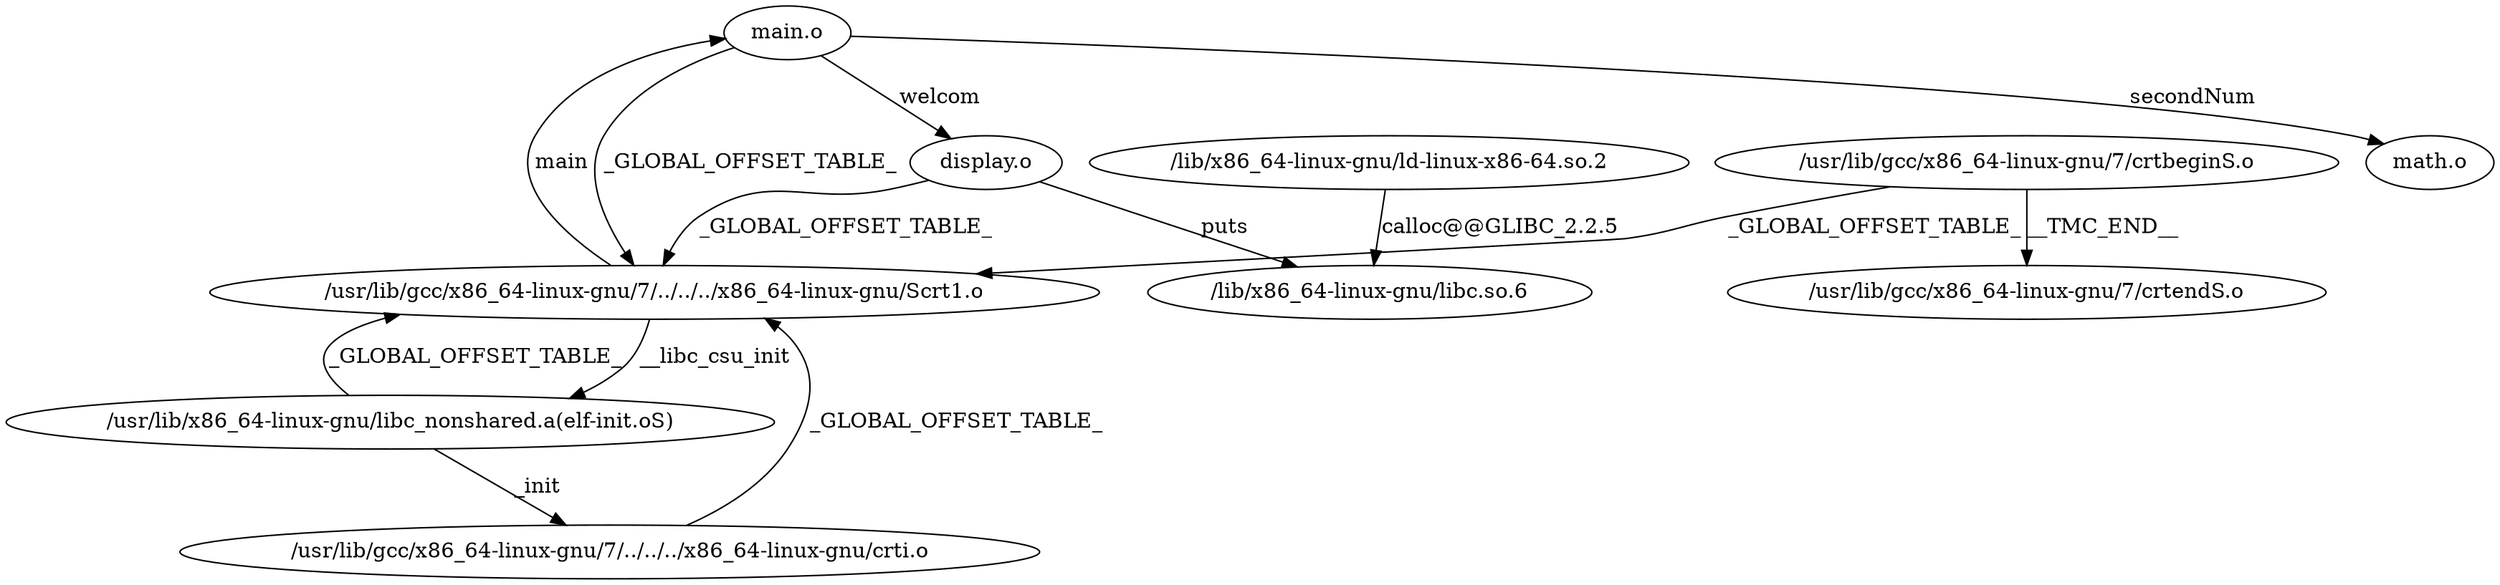 digraph "" {
	"main.o" -> "display.o" [key=0,
	label=welcom];
"main.o" -> "math.o" [key=0,
label=secondNum];
"main.o" -> "/usr/lib/gcc/x86_64-linux-gnu/7/../../../x86_64-linux-gnu/Scrt1.o" [key=0,
label=_GLOBAL_OFFSET_TABLE_];
"/usr/lib/x86_64-linux-gnu/libc_nonshared.a(elf-init.oS)" -> "/usr/lib/gcc/x86_64-linux-gnu/7/../../../x86_64-linux-gnu/Scrt1.o" [key=0,
label=_GLOBAL_OFFSET_TABLE_];
"/usr/lib/x86_64-linux-gnu/libc_nonshared.a(elf-init.oS)" -> "/usr/lib/gcc/x86_64-linux-gnu/7/../../../x86_64-linux-gnu/crti.o" [key=0,
label=_init];
"display.o" -> "/usr/lib/gcc/x86_64-linux-gnu/7/../../../x86_64-linux-gnu/Scrt1.o" [key=0,
label=_GLOBAL_OFFSET_TABLE_];
"display.o" -> "/lib/x86_64-linux-gnu/libc.so.6" [key=0,
label=puts];
"/usr/lib/gcc/x86_64-linux-gnu/7/../../../x86_64-linux-gnu/Scrt1.o" -> "main.o" [key=0,
label=main];
"/usr/lib/gcc/x86_64-linux-gnu/7/../../../x86_64-linux-gnu/Scrt1.o" -> "/usr/lib/x86_64-linux-gnu/libc_nonshared.a(elf-init.oS)" [key=0,
label=__libc_csu_init];
"/usr/lib/gcc/x86_64-linux-gnu/7/crtbeginS.o" -> "/usr/lib/gcc/x86_64-linux-gnu/7/../../../x86_64-linux-gnu/Scrt1.o" [key=0,
label=_GLOBAL_OFFSET_TABLE_];
"/usr/lib/gcc/x86_64-linux-gnu/7/crtbeginS.o" -> "/usr/lib/gcc/x86_64-linux-gnu/7/crtendS.o" [key=0,
label=__TMC_END__];
"/lib/x86_64-linux-gnu/ld-linux-x86-64.so.2" -> "/lib/x86_64-linux-gnu/libc.so.6" [key=0,
label="calloc@@GLIBC_2.2.5"];
"/usr/lib/gcc/x86_64-linux-gnu/7/../../../x86_64-linux-gnu/crti.o" -> "/usr/lib/gcc/x86_64-linux-gnu/7/../../../x86_64-linux-gnu/Scrt1.o" [key=0,
label=_GLOBAL_OFFSET_TABLE_];
}
